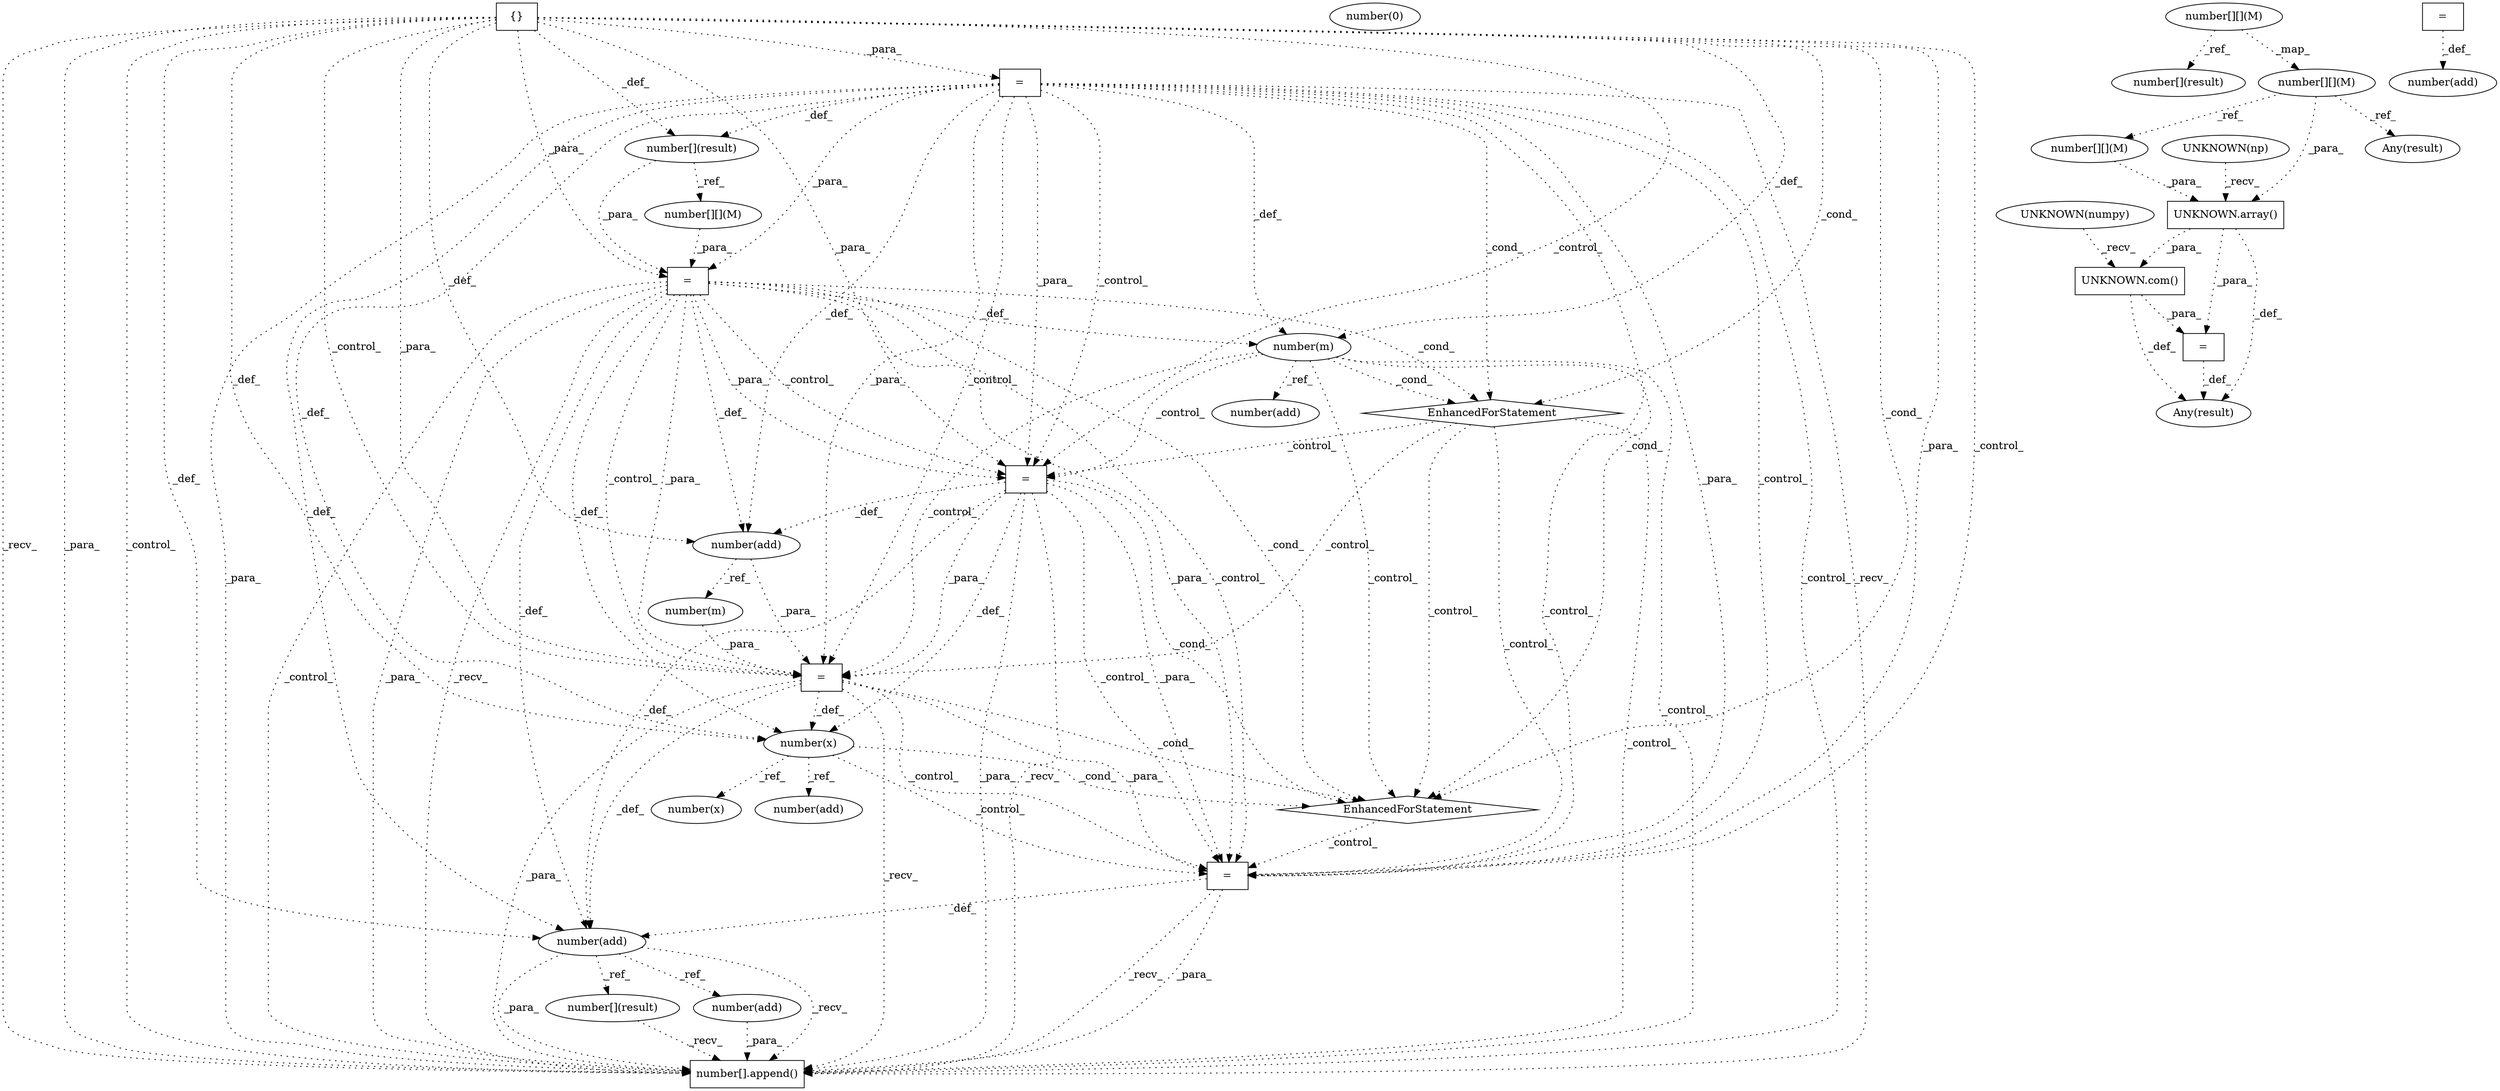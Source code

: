 digraph G {
1 [label="EnhancedForStatement" shape=diamond]
2 [label="number(0)" shape=ellipse]
3 [label="number(x)" shape=ellipse]
4 [label="number(add)" shape=ellipse]
5 [label="{}" shape=box]
6 [label="=" shape=box]
7 [label="number[](result)" shape=ellipse]
8 [label="number[][](M)" shape=ellipse]
9 [label="number(add)" shape=ellipse]
10 [label="number(add)" shape=ellipse]
11 [label="number[].append()" shape=box]
12 [label="=" shape=box]
13 [label="=" shape=box]
14 [label="number[][](M)" shape=ellipse]
15 [label="number(x)" shape=ellipse]
16 [label="number[][](M)" shape=ellipse]
17 [label="EnhancedForStatement" shape=diamond]
18 [label="Any(result)" shape=ellipse]
19 [label="UNKNOWN(numpy)" shape=ellipse]
20 [label="number(m)" shape=ellipse]
21 [label="=" shape=box]
22 [label="UNKNOWN(np)" shape=ellipse]
23 [label="number(add)" shape=ellipse]
24 [label="Any(result)" shape=ellipse]
25 [label="UNKNOWN.array()" shape=box]
26 [label="=" shape=box]
27 [label="=" shape=box]
28 [label="UNKNOWN.com()" shape=box]
29 [label="number(add)" shape=ellipse]
30 [label="number[](result)" shape=ellipse]
31 [label="number(add)" shape=ellipse]
32 [label="number[][](M)" shape=ellipse]
33 [label="=" shape=box]
34 [label="number(m)" shape=ellipse]
35 [label="number[](result)" shape=ellipse]
20 -> 1 [label="_cond_" style=dotted];
33 -> 1 [label="_cond_" style=dotted];
12 -> 1 [label="_cond_" style=dotted];
5 -> 1 [label="_cond_" style=dotted];
26 -> 3 [label="_def_" style=dotted];
6 -> 3 [label="_def_" style=dotted];
33 -> 3 [label="_def_" style=dotted];
12 -> 3 [label="_def_" style=dotted];
5 -> 3 [label="_def_" style=dotted];
27 -> 4 [label="_def_" style=dotted];
26 -> 4 [label="_def_" style=dotted];
6 -> 4 [label="_def_" style=dotted];
33 -> 4 [label="_def_" style=dotted];
12 -> 4 [label="_def_" style=dotted];
5 -> 4 [label="_def_" style=dotted];
1 -> 6 [label="_control_" style=dotted];
33 -> 6 [label="_para_" style=dotted];
12 -> 6 [label="_para_" style=dotted];
5 -> 6 [label="_para_" style=dotted];
20 -> 6 [label="_control_" style=dotted];
33 -> 6 [label="_control_" style=dotted];
12 -> 6 [label="_control_" style=dotted];
5 -> 6 [label="_control_" style=dotted];
14 -> 7 [label="_ref_" style=dotted];
30 -> 8 [label="_ref_" style=dotted];
6 -> 9 [label="_def_" style=dotted];
33 -> 9 [label="_def_" style=dotted];
12 -> 9 [label="_def_" style=dotted];
5 -> 9 [label="_def_" style=dotted];
4 -> 10 [label="_ref_" style=dotted];
1 -> 11 [label="_control_" style=dotted];
35 -> 11 [label="_recv_" style=dotted];
10 -> 11 [label="_para_" style=dotted];
4 -> 11 [label="_recv_" style=dotted];
27 -> 11 [label="_recv_" style=dotted];
26 -> 11 [label="_recv_" style=dotted];
6 -> 11 [label="_recv_" style=dotted];
33 -> 11 [label="_recv_" style=dotted];
12 -> 11 [label="_recv_" style=dotted];
5 -> 11 [label="_recv_" style=dotted];
4 -> 11 [label="_para_" style=dotted];
27 -> 11 [label="_para_" style=dotted];
26 -> 11 [label="_para_" style=dotted];
6 -> 11 [label="_para_" style=dotted];
33 -> 11 [label="_para_" style=dotted];
12 -> 11 [label="_para_" style=dotted];
5 -> 11 [label="_para_" style=dotted];
20 -> 11 [label="_control_" style=dotted];
33 -> 11 [label="_control_" style=dotted];
12 -> 11 [label="_control_" style=dotted];
5 -> 11 [label="_control_" style=dotted];
5 -> 12 [label="_para_" style=dotted];
3 -> 15 [label="_ref_" style=dotted];
32 -> 16 [label="_ref_" style=dotted];
1 -> 17 [label="_control_" style=dotted];
3 -> 17 [label="_cond_" style=dotted];
26 -> 17 [label="_cond_" style=dotted];
6 -> 17 [label="_cond_" style=dotted];
33 -> 17 [label="_cond_" style=dotted];
12 -> 17 [label="_cond_" style=dotted];
5 -> 17 [label="_cond_" style=dotted];
20 -> 17 [label="_control_" style=dotted];
32 -> 18 [label="_ref_" style=dotted];
33 -> 20 [label="_def_" style=dotted];
12 -> 20 [label="_def_" style=dotted];
5 -> 20 [label="_def_" style=dotted];
28 -> 21 [label="_para_" style=dotted];
25 -> 21 [label="_para_" style=dotted];
20 -> 23 [label="_ref_" style=dotted];
21 -> 24 [label="_def_" style=dotted];
28 -> 24 [label="_def_" style=dotted];
25 -> 24 [label="_def_" style=dotted];
22 -> 25 [label="_recv_" style=dotted];
16 -> 25 [label="_para_" style=dotted];
32 -> 25 [label="_para_" style=dotted];
1 -> 26 [label="_control_" style=dotted];
34 -> 26 [label="_para_" style=dotted];
9 -> 26 [label="_para_" style=dotted];
6 -> 26 [label="_para_" style=dotted];
33 -> 26 [label="_para_" style=dotted];
12 -> 26 [label="_para_" style=dotted];
5 -> 26 [label="_para_" style=dotted];
20 -> 26 [label="_control_" style=dotted];
33 -> 26 [label="_control_" style=dotted];
12 -> 26 [label="_control_" style=dotted];
5 -> 26 [label="_control_" style=dotted];
17 -> 27 [label="_control_" style=dotted];
26 -> 27 [label="_para_" style=dotted];
6 -> 27 [label="_para_" style=dotted];
33 -> 27 [label="_para_" style=dotted];
12 -> 27 [label="_para_" style=dotted];
5 -> 27 [label="_para_" style=dotted];
1 -> 27 [label="_control_" style=dotted];
3 -> 27 [label="_control_" style=dotted];
26 -> 27 [label="_control_" style=dotted];
6 -> 27 [label="_control_" style=dotted];
33 -> 27 [label="_control_" style=dotted];
12 -> 27 [label="_control_" style=dotted];
5 -> 27 [label="_control_" style=dotted];
20 -> 27 [label="_control_" style=dotted];
19 -> 28 [label="_recv_" style=dotted];
25 -> 28 [label="_para_" style=dotted];
3 -> 29 [label="_ref_" style=dotted];
12 -> 30 [label="_def_" style=dotted];
5 -> 30 [label="_def_" style=dotted];
13 -> 31 [label="_def_" style=dotted];
14 -> 32 [label="_map_" style=dotted];
8 -> 33 [label="_para_" style=dotted];
30 -> 33 [label="_para_" style=dotted];
12 -> 33 [label="_para_" style=dotted];
5 -> 33 [label="_para_" style=dotted];
9 -> 34 [label="_ref_" style=dotted];
4 -> 35 [label="_ref_" style=dotted];
}